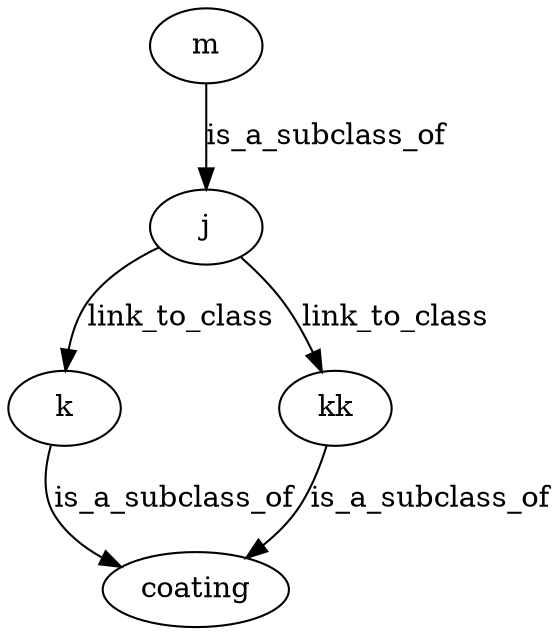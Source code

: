 digraph {
	k
	coating
	k -> coating [label=is_a_subclass_of]
	kk
	coating
	kk -> coating [label=is_a_subclass_of]
	j
	kk
	j -> kk [label=link_to_class]
	j
	k
	j -> k [label=link_to_class]
	m
	j
	m -> j [label=is_a_subclass_of]
}
